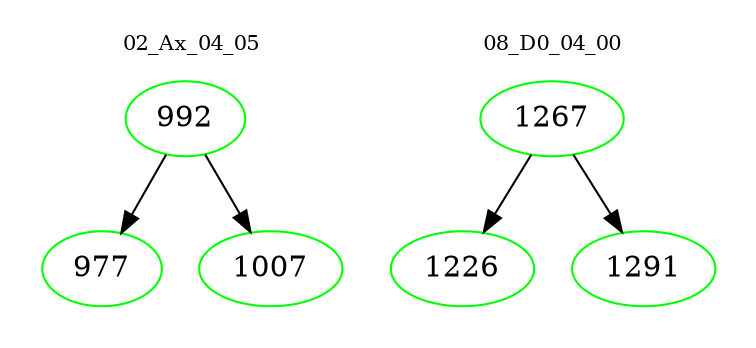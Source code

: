 digraph{
subgraph cluster_0 {
color = white
label = "02_Ax_04_05";
fontsize=10;
T0_992 [label="992", color="green"]
T0_992 -> T0_977 [color="black"]
T0_977 [label="977", color="green"]
T0_992 -> T0_1007 [color="black"]
T0_1007 [label="1007", color="green"]
}
subgraph cluster_1 {
color = white
label = "08_D0_04_00";
fontsize=10;
T1_1267 [label="1267", color="green"]
T1_1267 -> T1_1226 [color="black"]
T1_1226 [label="1226", color="green"]
T1_1267 -> T1_1291 [color="black"]
T1_1291 [label="1291", color="green"]
}
}
